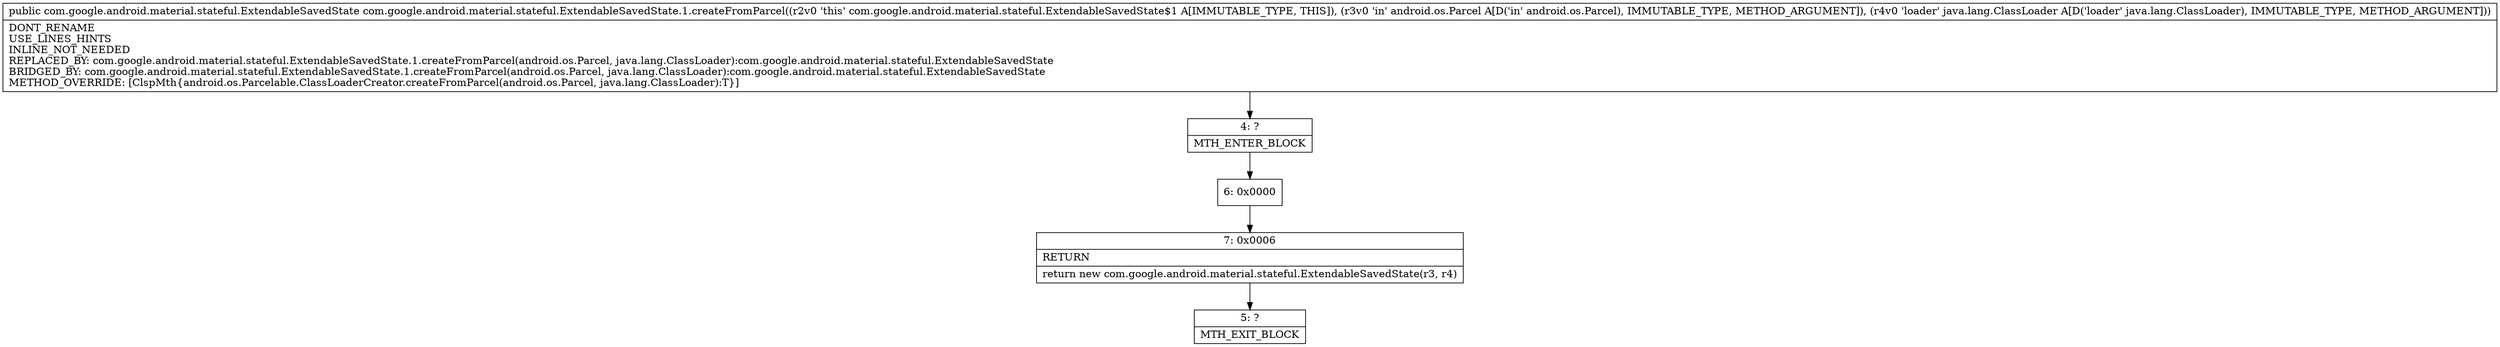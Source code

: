 digraph "CFG forcom.google.android.material.stateful.ExtendableSavedState.1.createFromParcel(Landroid\/os\/Parcel;Ljava\/lang\/ClassLoader;)Lcom\/google\/android\/material\/stateful\/ExtendableSavedState;" {
Node_4 [shape=record,label="{4\:\ ?|MTH_ENTER_BLOCK\l}"];
Node_6 [shape=record,label="{6\:\ 0x0000}"];
Node_7 [shape=record,label="{7\:\ 0x0006|RETURN\l|return new com.google.android.material.stateful.ExtendableSavedState(r3, r4)\l}"];
Node_5 [shape=record,label="{5\:\ ?|MTH_EXIT_BLOCK\l}"];
MethodNode[shape=record,label="{public com.google.android.material.stateful.ExtendableSavedState com.google.android.material.stateful.ExtendableSavedState.1.createFromParcel((r2v0 'this' com.google.android.material.stateful.ExtendableSavedState$1 A[IMMUTABLE_TYPE, THIS]), (r3v0 'in' android.os.Parcel A[D('in' android.os.Parcel), IMMUTABLE_TYPE, METHOD_ARGUMENT]), (r4v0 'loader' java.lang.ClassLoader A[D('loader' java.lang.ClassLoader), IMMUTABLE_TYPE, METHOD_ARGUMENT]))  | DONT_RENAME\lUSE_LINES_HINTS\lINLINE_NOT_NEEDED\lREPLACED_BY: com.google.android.material.stateful.ExtendableSavedState.1.createFromParcel(android.os.Parcel, java.lang.ClassLoader):com.google.android.material.stateful.ExtendableSavedState\lBRIDGED_BY: com.google.android.material.stateful.ExtendableSavedState.1.createFromParcel(android.os.Parcel, java.lang.ClassLoader):com.google.android.material.stateful.ExtendableSavedState\lMETHOD_OVERRIDE: [ClspMth\{android.os.Parcelable.ClassLoaderCreator.createFromParcel(android.os.Parcel, java.lang.ClassLoader):T\}]\l}"];
MethodNode -> Node_4;Node_4 -> Node_6;
Node_6 -> Node_7;
Node_7 -> Node_5;
}

